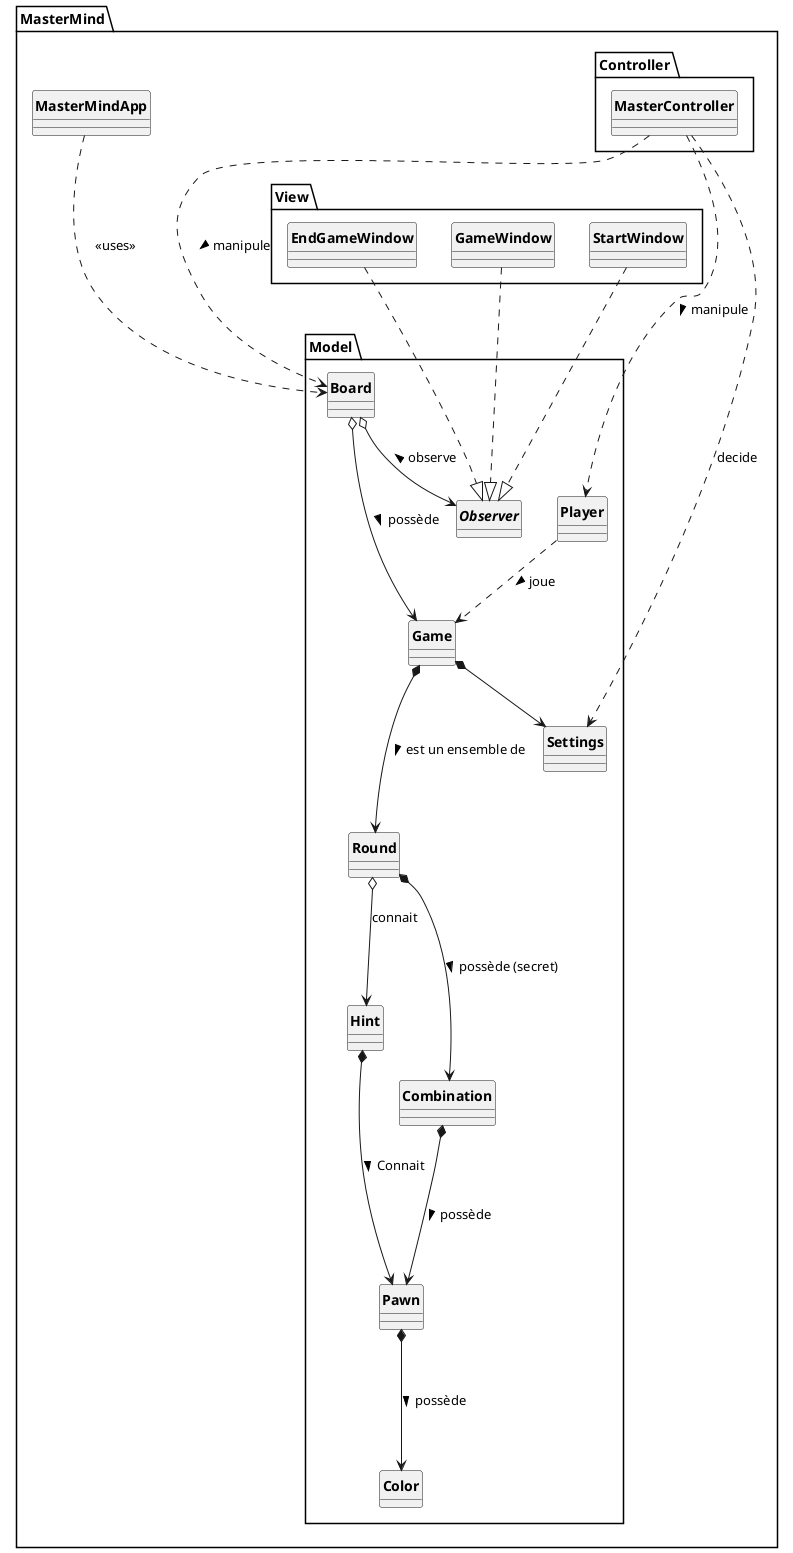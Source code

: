 @startuml
'https://plantuml.com/class-diagram
skinparam style strictuml
skinparam classAttributeIconSize 0
skinparam classFontStyle Bold
hide enum methods
hide interface attributes

package MasterMind{
    class MasterMindApp{
    }
        package Controller{
            class MasterController{
            }
        }
        package Model {
            class Board{
            }
            class Pawn{
            }
            enum Color{
            }
            class Hint{
            }
            interface Observer{
            }
            class Round{
            }
            class Game{
            }
            class Combination{
            }
            class Player{
            }
            class Settings{
            }
        }
        package View {
            class GameWindow {
            }
            class StartWindow{
            }
            class EndGameWindow{
            }
        }
}

'Base pas ouf mais c'est un début'
'####VUES####'
GameWindow ...|> Observer
StartWindow ...|> Observer
EndGameWindow ...|> Observer
'####MODEL####'
Combination *---> Pawn : > possède
Pawn *---> Color : > possède
Game *---> Round : > est un ensemble de
Hint *--> Pawn : > Connait
Board o--> Observer : < observe
Round *---> Combination : > possède (secret)
Board o---> Game : > possède
Game *--> Settings
Player ..> Game : > joue
Round o--> Hint : connait
MasterController ...> Settings : decide
'a revoir'

'####CONTROLLER####'
MasterController ...> Board : > manipule
MasterController ...> Player : > manipule
'####MAIN####'
MasterMindApp ...> Board : <<uses>>
@enduml